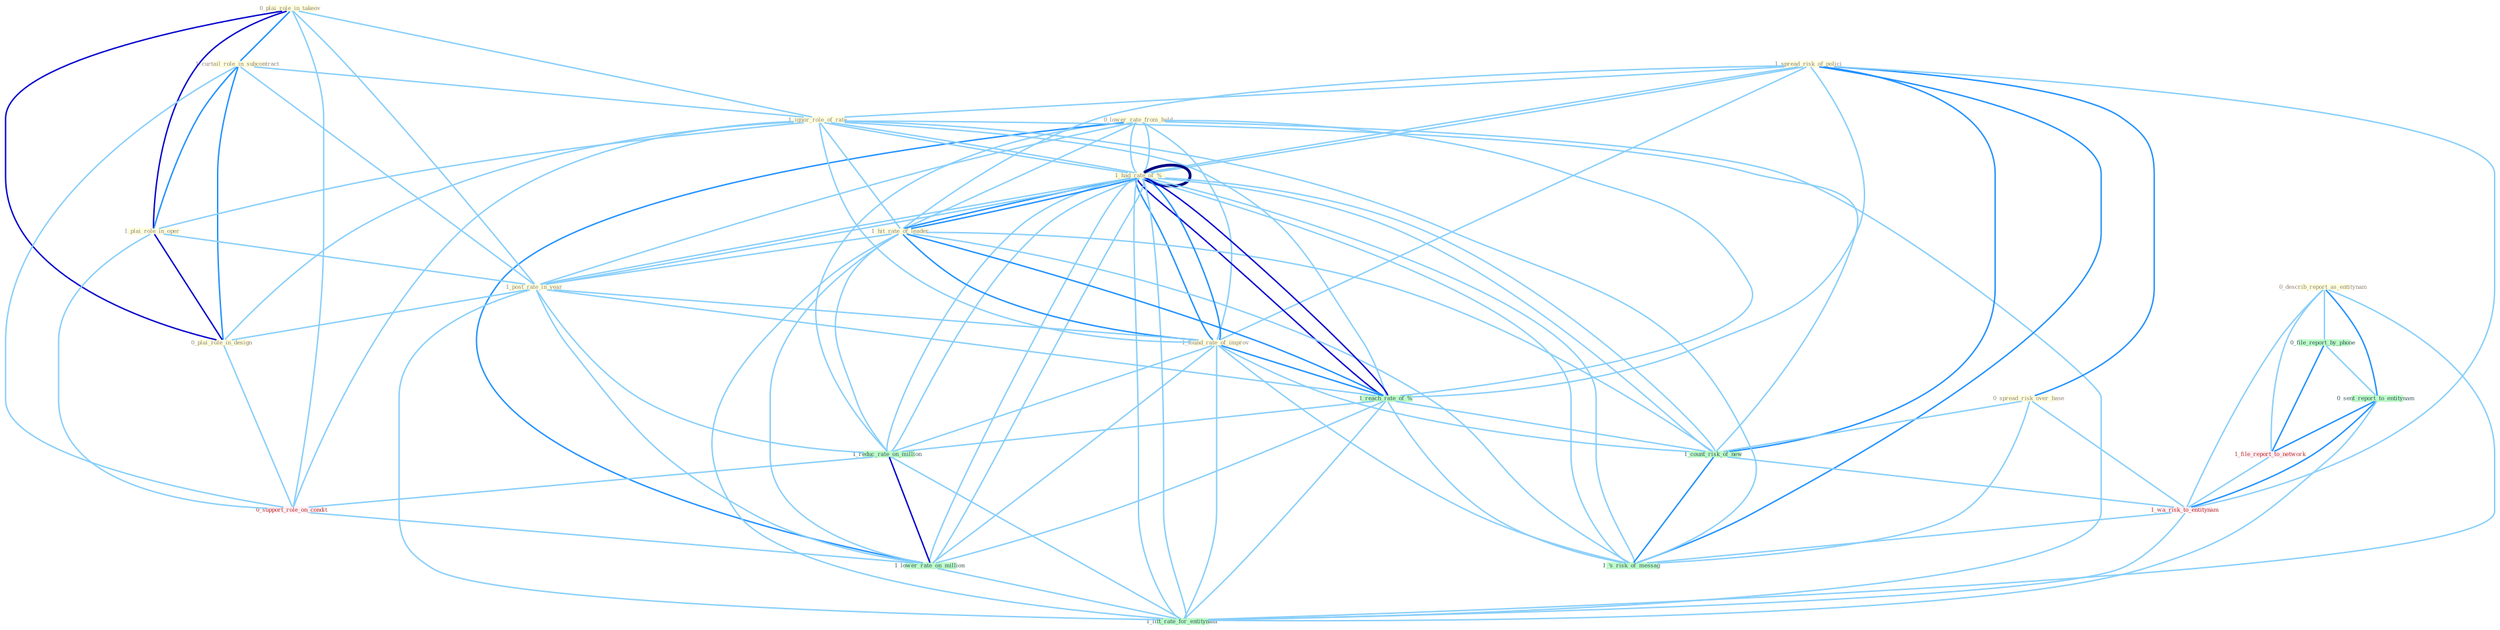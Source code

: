 Graph G{ 
    node
    [shape=polygon,style=filled,width=.5,height=.06,color="#BDFCC9",fixedsize=true,fontsize=4,
    fontcolor="#2f4f4f"];
    {node
    [color="#ffffe0", fontcolor="#8b7d6b"] "0_lower_rate_from_hold " "0_plai_role_in_takeov " "1_curtail_role_in_subcontract " "1_spread_risk_of_polici " "1_ignor_role_of_rate " "1_had_rate_of_% " "1_plai_role_in_oper " "0_spread_risk_over_base " "1_hit_rate_of_leader " "1_post_rate_in_year " "0_describ_report_as_entitynam " "0_plai_role_in_design " "1_found_rate_of_improv "}
{node [color="#fff0f5", fontcolor="#b22222"] "1_file_report_to_network " "1_wa_risk_to_entitynam " "0_support_role_on_condit "}
edge [color="#B0E2FF"];

	"0_lower_rate_from_hold " -- "1_had_rate_of_% " [w="1", color="#87cefa" ];
	"0_lower_rate_from_hold " -- "1_hit_rate_of_leader " [w="1", color="#87cefa" ];
	"0_lower_rate_from_hold " -- "1_post_rate_in_year " [w="1", color="#87cefa" ];
	"0_lower_rate_from_hold " -- "1_found_rate_of_improv " [w="1", color="#87cefa" ];
	"0_lower_rate_from_hold " -- "1_reach_rate_of_% " [w="1", color="#87cefa" ];
	"0_lower_rate_from_hold " -- "1_had_rate_of_% " [w="1", color="#87cefa" ];
	"0_lower_rate_from_hold " -- "1_reduc_rate_on_million " [w="1", color="#87cefa" ];
	"0_lower_rate_from_hold " -- "1_lower_rate_on_million " [w="2", color="#1e90ff" , len=0.8];
	"0_lower_rate_from_hold " -- "1_lift_rate_for_entitynam " [w="1", color="#87cefa" ];
	"0_plai_role_in_takeov " -- "1_curtail_role_in_subcontract " [w="2", color="#1e90ff" , len=0.8];
	"0_plai_role_in_takeov " -- "1_ignor_role_of_rate " [w="1", color="#87cefa" ];
	"0_plai_role_in_takeov " -- "1_plai_role_in_oper " [w="3", color="#0000cd" , len=0.6];
	"0_plai_role_in_takeov " -- "1_post_rate_in_year " [w="1", color="#87cefa" ];
	"0_plai_role_in_takeov " -- "0_plai_role_in_design " [w="3", color="#0000cd" , len=0.6];
	"0_plai_role_in_takeov " -- "0_support_role_on_condit " [w="1", color="#87cefa" ];
	"1_curtail_role_in_subcontract " -- "1_ignor_role_of_rate " [w="1", color="#87cefa" ];
	"1_curtail_role_in_subcontract " -- "1_plai_role_in_oper " [w="2", color="#1e90ff" , len=0.8];
	"1_curtail_role_in_subcontract " -- "1_post_rate_in_year " [w="1", color="#87cefa" ];
	"1_curtail_role_in_subcontract " -- "0_plai_role_in_design " [w="2", color="#1e90ff" , len=0.8];
	"1_curtail_role_in_subcontract " -- "0_support_role_on_condit " [w="1", color="#87cefa" ];
	"1_spread_risk_of_polici " -- "1_ignor_role_of_rate " [w="1", color="#87cefa" ];
	"1_spread_risk_of_polici " -- "1_had_rate_of_% " [w="1", color="#87cefa" ];
	"1_spread_risk_of_polici " -- "0_spread_risk_over_base " [w="2", color="#1e90ff" , len=0.8];
	"1_spread_risk_of_polici " -- "1_hit_rate_of_leader " [w="1", color="#87cefa" ];
	"1_spread_risk_of_polici " -- "1_found_rate_of_improv " [w="1", color="#87cefa" ];
	"1_spread_risk_of_polici " -- "1_reach_rate_of_% " [w="1", color="#87cefa" ];
	"1_spread_risk_of_polici " -- "1_count_risk_of_new " [w="2", color="#1e90ff" , len=0.8];
	"1_spread_risk_of_polici " -- "1_had_rate_of_% " [w="1", color="#87cefa" ];
	"1_spread_risk_of_polici " -- "1_wa_risk_to_entitynam " [w="1", color="#87cefa" ];
	"1_spread_risk_of_polici " -- "1_'s_risk_of_messag " [w="2", color="#1e90ff" , len=0.8];
	"1_ignor_role_of_rate " -- "1_had_rate_of_% " [w="1", color="#87cefa" ];
	"1_ignor_role_of_rate " -- "1_plai_role_in_oper " [w="1", color="#87cefa" ];
	"1_ignor_role_of_rate " -- "1_hit_rate_of_leader " [w="1", color="#87cefa" ];
	"1_ignor_role_of_rate " -- "0_plai_role_in_design " [w="1", color="#87cefa" ];
	"1_ignor_role_of_rate " -- "1_found_rate_of_improv " [w="1", color="#87cefa" ];
	"1_ignor_role_of_rate " -- "1_reach_rate_of_% " [w="1", color="#87cefa" ];
	"1_ignor_role_of_rate " -- "1_count_risk_of_new " [w="1", color="#87cefa" ];
	"1_ignor_role_of_rate " -- "1_had_rate_of_% " [w="1", color="#87cefa" ];
	"1_ignor_role_of_rate " -- "0_support_role_on_condit " [w="1", color="#87cefa" ];
	"1_ignor_role_of_rate " -- "1_'s_risk_of_messag " [w="1", color="#87cefa" ];
	"1_had_rate_of_% " -- "1_hit_rate_of_leader " [w="2", color="#1e90ff" , len=0.8];
	"1_had_rate_of_% " -- "1_post_rate_in_year " [w="1", color="#87cefa" ];
	"1_had_rate_of_% " -- "1_found_rate_of_improv " [w="2", color="#1e90ff" , len=0.8];
	"1_had_rate_of_% " -- "1_reach_rate_of_% " [w="3", color="#0000cd" , len=0.6];
	"1_had_rate_of_% " -- "1_count_risk_of_new " [w="1", color="#87cefa" ];
	"1_had_rate_of_% " -- "1_had_rate_of_% " [w="4", style=bold, color="#000080", len=0.4];
	"1_had_rate_of_% " -- "1_reduc_rate_on_million " [w="1", color="#87cefa" ];
	"1_had_rate_of_% " -- "1_'s_risk_of_messag " [w="1", color="#87cefa" ];
	"1_had_rate_of_% " -- "1_lower_rate_on_million " [w="1", color="#87cefa" ];
	"1_had_rate_of_% " -- "1_lift_rate_for_entitynam " [w="1", color="#87cefa" ];
	"1_plai_role_in_oper " -- "1_post_rate_in_year " [w="1", color="#87cefa" ];
	"1_plai_role_in_oper " -- "0_plai_role_in_design " [w="3", color="#0000cd" , len=0.6];
	"1_plai_role_in_oper " -- "0_support_role_on_condit " [w="1", color="#87cefa" ];
	"0_spread_risk_over_base " -- "1_count_risk_of_new " [w="1", color="#87cefa" ];
	"0_spread_risk_over_base " -- "1_wa_risk_to_entitynam " [w="1", color="#87cefa" ];
	"0_spread_risk_over_base " -- "1_'s_risk_of_messag " [w="1", color="#87cefa" ];
	"1_hit_rate_of_leader " -- "1_post_rate_in_year " [w="1", color="#87cefa" ];
	"1_hit_rate_of_leader " -- "1_found_rate_of_improv " [w="2", color="#1e90ff" , len=0.8];
	"1_hit_rate_of_leader " -- "1_reach_rate_of_% " [w="2", color="#1e90ff" , len=0.8];
	"1_hit_rate_of_leader " -- "1_count_risk_of_new " [w="1", color="#87cefa" ];
	"1_hit_rate_of_leader " -- "1_had_rate_of_% " [w="2", color="#1e90ff" , len=0.8];
	"1_hit_rate_of_leader " -- "1_reduc_rate_on_million " [w="1", color="#87cefa" ];
	"1_hit_rate_of_leader " -- "1_'s_risk_of_messag " [w="1", color="#87cefa" ];
	"1_hit_rate_of_leader " -- "1_lower_rate_on_million " [w="1", color="#87cefa" ];
	"1_hit_rate_of_leader " -- "1_lift_rate_for_entitynam " [w="1", color="#87cefa" ];
	"1_post_rate_in_year " -- "0_plai_role_in_design " [w="1", color="#87cefa" ];
	"1_post_rate_in_year " -- "1_found_rate_of_improv " [w="1", color="#87cefa" ];
	"1_post_rate_in_year " -- "1_reach_rate_of_% " [w="1", color="#87cefa" ];
	"1_post_rate_in_year " -- "1_had_rate_of_% " [w="1", color="#87cefa" ];
	"1_post_rate_in_year " -- "1_reduc_rate_on_million " [w="1", color="#87cefa" ];
	"1_post_rate_in_year " -- "1_lower_rate_on_million " [w="1", color="#87cefa" ];
	"1_post_rate_in_year " -- "1_lift_rate_for_entitynam " [w="1", color="#87cefa" ];
	"0_describ_report_as_entitynam " -- "0_file_report_by_phone " [w="1", color="#87cefa" ];
	"0_describ_report_as_entitynam " -- "0_sent_report_to_entitynam " [w="2", color="#1e90ff" , len=0.8];
	"0_describ_report_as_entitynam " -- "1_file_report_to_network " [w="1", color="#87cefa" ];
	"0_describ_report_as_entitynam " -- "1_wa_risk_to_entitynam " [w="1", color="#87cefa" ];
	"0_describ_report_as_entitynam " -- "1_lift_rate_for_entitynam " [w="1", color="#87cefa" ];
	"0_plai_role_in_design " -- "0_support_role_on_condit " [w="1", color="#87cefa" ];
	"1_found_rate_of_improv " -- "1_reach_rate_of_% " [w="2", color="#1e90ff" , len=0.8];
	"1_found_rate_of_improv " -- "1_count_risk_of_new " [w="1", color="#87cefa" ];
	"1_found_rate_of_improv " -- "1_had_rate_of_% " [w="2", color="#1e90ff" , len=0.8];
	"1_found_rate_of_improv " -- "1_reduc_rate_on_million " [w="1", color="#87cefa" ];
	"1_found_rate_of_improv " -- "1_'s_risk_of_messag " [w="1", color="#87cefa" ];
	"1_found_rate_of_improv " -- "1_lower_rate_on_million " [w="1", color="#87cefa" ];
	"1_found_rate_of_improv " -- "1_lift_rate_for_entitynam " [w="1", color="#87cefa" ];
	"1_reach_rate_of_% " -- "1_count_risk_of_new " [w="1", color="#87cefa" ];
	"1_reach_rate_of_% " -- "1_had_rate_of_% " [w="3", color="#0000cd" , len=0.6];
	"1_reach_rate_of_% " -- "1_reduc_rate_on_million " [w="1", color="#87cefa" ];
	"1_reach_rate_of_% " -- "1_'s_risk_of_messag " [w="1", color="#87cefa" ];
	"1_reach_rate_of_% " -- "1_lower_rate_on_million " [w="1", color="#87cefa" ];
	"1_reach_rate_of_% " -- "1_lift_rate_for_entitynam " [w="1", color="#87cefa" ];
	"0_file_report_by_phone " -- "0_sent_report_to_entitynam " [w="1", color="#87cefa" ];
	"0_file_report_by_phone " -- "1_file_report_to_network " [w="2", color="#1e90ff" , len=0.8];
	"1_count_risk_of_new " -- "1_had_rate_of_% " [w="1", color="#87cefa" ];
	"1_count_risk_of_new " -- "1_wa_risk_to_entitynam " [w="1", color="#87cefa" ];
	"1_count_risk_of_new " -- "1_'s_risk_of_messag " [w="2", color="#1e90ff" , len=0.8];
	"1_had_rate_of_% " -- "1_reduc_rate_on_million " [w="1", color="#87cefa" ];
	"1_had_rate_of_% " -- "1_'s_risk_of_messag " [w="1", color="#87cefa" ];
	"1_had_rate_of_% " -- "1_lower_rate_on_million " [w="1", color="#87cefa" ];
	"1_had_rate_of_% " -- "1_lift_rate_for_entitynam " [w="1", color="#87cefa" ];
	"0_sent_report_to_entitynam " -- "1_file_report_to_network " [w="2", color="#1e90ff" , len=0.8];
	"0_sent_report_to_entitynam " -- "1_wa_risk_to_entitynam " [w="2", color="#1e90ff" , len=0.8];
	"0_sent_report_to_entitynam " -- "1_lift_rate_for_entitynam " [w="1", color="#87cefa" ];
	"1_file_report_to_network " -- "1_wa_risk_to_entitynam " [w="1", color="#87cefa" ];
	"1_reduc_rate_on_million " -- "0_support_role_on_condit " [w="1", color="#87cefa" ];
	"1_reduc_rate_on_million " -- "1_lower_rate_on_million " [w="3", color="#0000cd" , len=0.6];
	"1_reduc_rate_on_million " -- "1_lift_rate_for_entitynam " [w="1", color="#87cefa" ];
	"1_wa_risk_to_entitynam " -- "1_'s_risk_of_messag " [w="1", color="#87cefa" ];
	"1_wa_risk_to_entitynam " -- "1_lift_rate_for_entitynam " [w="1", color="#87cefa" ];
	"0_support_role_on_condit " -- "1_lower_rate_on_million " [w="1", color="#87cefa" ];
	"1_lower_rate_on_million " -- "1_lift_rate_for_entitynam " [w="1", color="#87cefa" ];
}